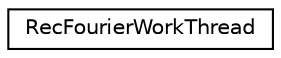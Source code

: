 digraph "Graphical Class Hierarchy"
{
  edge [fontname="Helvetica",fontsize="10",labelfontname="Helvetica",labelfontsize="10"];
  node [fontname="Helvetica",fontsize="10",shape=record];
  rankdir="LR";
  Node0 [label="RecFourierWorkThread",height=0.2,width=0.4,color="black", fillcolor="white", style="filled",URL="$structRecFourierWorkThread.html"];
}
